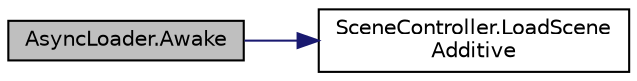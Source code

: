 digraph "AsyncLoader.Awake"
{
 // INTERACTIVE_SVG=YES
 // LATEX_PDF_SIZE
  bgcolor="transparent";
  edge [fontname="Helvetica",fontsize="10",labelfontname="Helvetica",labelfontsize="10"];
  node [fontname="Helvetica",fontsize="10",shape=record];
  rankdir="LR";
  Node1 [label="AsyncLoader.Awake",height=0.2,width=0.4,color="black", fillcolor="grey75", style="filled", fontcolor="black",tooltip=" "];
  Node1 -> Node2 [color="midnightblue",fontsize="10",style="solid",fontname="Helvetica"];
  Node2 [label="SceneController.LoadScene\lAdditive",height=0.2,width=0.4,color="black",URL="$class_scene_controller.html#a3e711cd47fd14c42177b860f2bc05717",tooltip="This will add a new scene running concurrently with the current one/s."];
}
